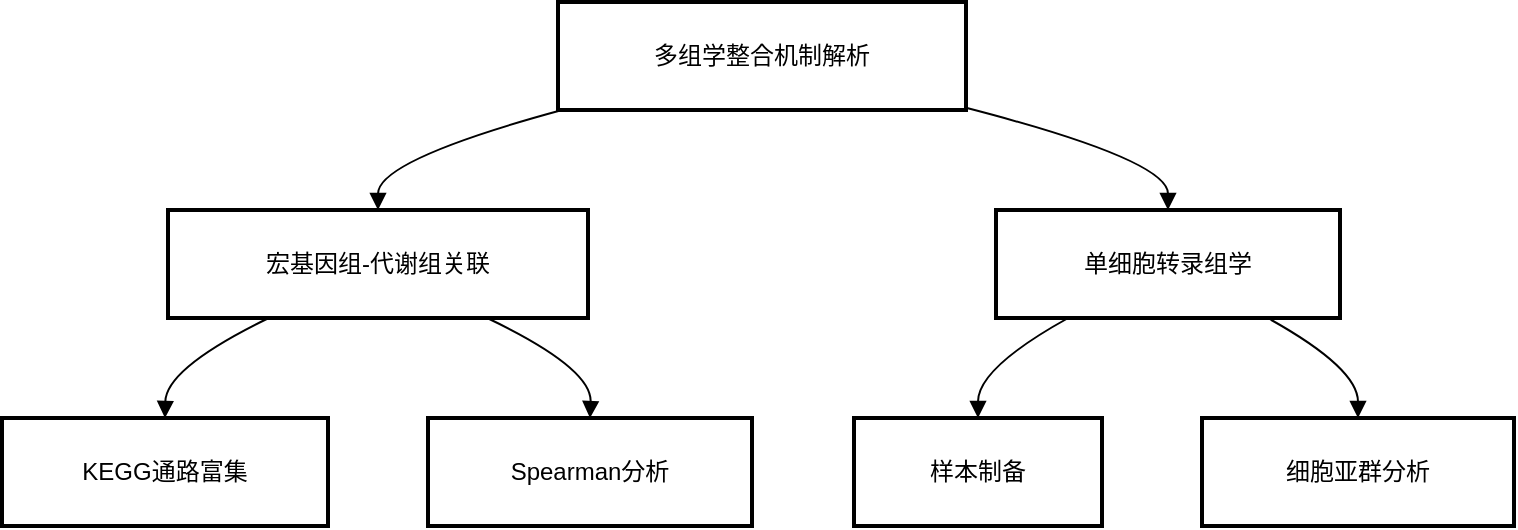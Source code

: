<mxfile version="26.2.14">
  <diagram name="第 1 页" id="YRsOR0OvKWBrRC6t7e9S">
    <mxGraphModel dx="1418" dy="762" grid="1" gridSize="10" guides="1" tooltips="1" connect="1" arrows="1" fold="1" page="1" pageScale="1" pageWidth="827" pageHeight="1169" math="0" shadow="0">
      <root>
        <mxCell id="0" />
        <mxCell id="1" parent="0" />
        <mxCell id="9NgrcvH7G1OY0dIf0BPA-1" value="多组学整合机制解析" style="whiteSpace=wrap;strokeWidth=2;" vertex="1" parent="1">
          <mxGeometry x="298" y="20" width="204" height="54" as="geometry" />
        </mxCell>
        <mxCell id="9NgrcvH7G1OY0dIf0BPA-2" value="宏基因组-代谢组关联" style="whiteSpace=wrap;strokeWidth=2;" vertex="1" parent="1">
          <mxGeometry x="103" y="124" width="210" height="54" as="geometry" />
        </mxCell>
        <mxCell id="9NgrcvH7G1OY0dIf0BPA-3" value="单细胞转录组学" style="whiteSpace=wrap;strokeWidth=2;" vertex="1" parent="1">
          <mxGeometry x="517" y="124" width="172" height="54" as="geometry" />
        </mxCell>
        <mxCell id="9NgrcvH7G1OY0dIf0BPA-4" value="KEGG通路富集" style="whiteSpace=wrap;strokeWidth=2;" vertex="1" parent="1">
          <mxGeometry x="20" y="228" width="163" height="54" as="geometry" />
        </mxCell>
        <mxCell id="9NgrcvH7G1OY0dIf0BPA-5" value="Spearman分析" style="whiteSpace=wrap;strokeWidth=2;" vertex="1" parent="1">
          <mxGeometry x="233" y="228" width="162" height="54" as="geometry" />
        </mxCell>
        <mxCell id="9NgrcvH7G1OY0dIf0BPA-6" value="样本制备" style="whiteSpace=wrap;strokeWidth=2;" vertex="1" parent="1">
          <mxGeometry x="446" y="228" width="124" height="54" as="geometry" />
        </mxCell>
        <mxCell id="9NgrcvH7G1OY0dIf0BPA-7" value="细胞亚群分析" style="whiteSpace=wrap;strokeWidth=2;" vertex="1" parent="1">
          <mxGeometry x="620" y="228" width="156" height="54" as="geometry" />
        </mxCell>
        <mxCell id="9NgrcvH7G1OY0dIf0BPA-8" value="" style="curved=1;startArrow=none;endArrow=block;exitX=0.01;exitY=1;entryX=0.5;entryY=0;rounded=0;" edge="1" parent="1" source="9NgrcvH7G1OY0dIf0BPA-1" target="9NgrcvH7G1OY0dIf0BPA-2">
          <mxGeometry relative="1" as="geometry">
            <Array as="points">
              <mxPoint x="208" y="99" />
            </Array>
          </mxGeometry>
        </mxCell>
        <mxCell id="9NgrcvH7G1OY0dIf0BPA-9" value="" style="curved=1;startArrow=none;endArrow=block;exitX=1;exitY=0.98;entryX=0.5;entryY=0;rounded=0;" edge="1" parent="1" source="9NgrcvH7G1OY0dIf0BPA-1" target="9NgrcvH7G1OY0dIf0BPA-3">
          <mxGeometry relative="1" as="geometry">
            <Array as="points">
              <mxPoint x="603" y="99" />
            </Array>
          </mxGeometry>
        </mxCell>
        <mxCell id="9NgrcvH7G1OY0dIf0BPA-10" value="" style="curved=1;startArrow=none;endArrow=block;exitX=0.24;exitY=1;entryX=0.5;entryY=0;rounded=0;" edge="1" parent="1" source="9NgrcvH7G1OY0dIf0BPA-2" target="9NgrcvH7G1OY0dIf0BPA-4">
          <mxGeometry relative="1" as="geometry">
            <Array as="points">
              <mxPoint x="102" y="203" />
            </Array>
          </mxGeometry>
        </mxCell>
        <mxCell id="9NgrcvH7G1OY0dIf0BPA-11" value="" style="curved=1;startArrow=none;endArrow=block;exitX=0.76;exitY=1;entryX=0.5;entryY=0;rounded=0;" edge="1" parent="1" source="9NgrcvH7G1OY0dIf0BPA-2" target="9NgrcvH7G1OY0dIf0BPA-5">
          <mxGeometry relative="1" as="geometry">
            <Array as="points">
              <mxPoint x="315" y="203" />
            </Array>
          </mxGeometry>
        </mxCell>
        <mxCell id="9NgrcvH7G1OY0dIf0BPA-12" value="" style="curved=1;startArrow=none;endArrow=block;exitX=0.21;exitY=1;entryX=0.5;entryY=0;rounded=0;" edge="1" parent="1" source="9NgrcvH7G1OY0dIf0BPA-3" target="9NgrcvH7G1OY0dIf0BPA-6">
          <mxGeometry relative="1" as="geometry">
            <Array as="points">
              <mxPoint x="508" y="203" />
            </Array>
          </mxGeometry>
        </mxCell>
        <mxCell id="9NgrcvH7G1OY0dIf0BPA-13" value="" style="curved=1;startArrow=none;endArrow=block;exitX=0.79;exitY=1;entryX=0.5;entryY=0;rounded=0;" edge="1" parent="1" source="9NgrcvH7G1OY0dIf0BPA-3" target="9NgrcvH7G1OY0dIf0BPA-7">
          <mxGeometry relative="1" as="geometry">
            <Array as="points">
              <mxPoint x="698" y="203" />
            </Array>
          </mxGeometry>
        </mxCell>
      </root>
    </mxGraphModel>
  </diagram>
</mxfile>
